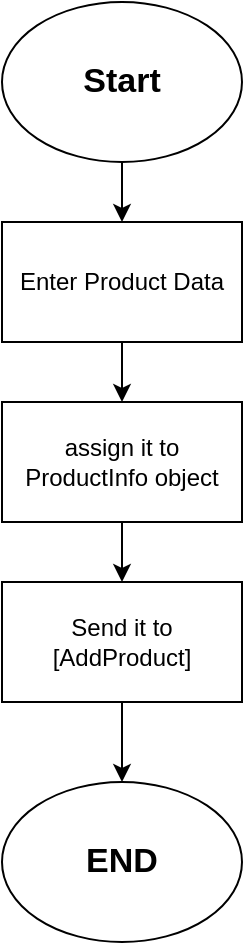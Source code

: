 <mxfile version="13.6.2" type="device"><diagram id="C5RBs43oDa-KdzZeNtuy" name="Page-1"><mxGraphModel dx="1024" dy="592" grid="1" gridSize="10" guides="1" tooltips="1" connect="1" arrows="1" fold="1" page="1" pageScale="1" pageWidth="827" pageHeight="1169" math="0" shadow="0"><root><mxCell id="WIyWlLk6GJQsqaUBKTNV-0"/><mxCell id="WIyWlLk6GJQsqaUBKTNV-1" parent="WIyWlLk6GJQsqaUBKTNV-0"/><mxCell id="TVGIMi66QxaRVSsEsGb_-2" value="" style="edgeStyle=orthogonalEdgeStyle;rounded=0;orthogonalLoop=1;jettySize=auto;html=1;" edge="1" parent="WIyWlLk6GJQsqaUBKTNV-1" source="TVGIMi66QxaRVSsEsGb_-0" target="TVGIMi66QxaRVSsEsGb_-1"><mxGeometry relative="1" as="geometry"/></mxCell><mxCell id="TVGIMi66QxaRVSsEsGb_-0" value="&lt;b&gt;&lt;font style=&quot;font-size: 17px&quot;&gt;Start&lt;/font&gt;&lt;/b&gt;" style="ellipse;whiteSpace=wrap;html=1;" vertex="1" parent="WIyWlLk6GJQsqaUBKTNV-1"><mxGeometry x="354" y="40" width="120" height="80" as="geometry"/></mxCell><mxCell id="TVGIMi66QxaRVSsEsGb_-4" value="" style="edgeStyle=orthogonalEdgeStyle;rounded=0;orthogonalLoop=1;jettySize=auto;html=1;" edge="1" parent="WIyWlLk6GJQsqaUBKTNV-1" source="TVGIMi66QxaRVSsEsGb_-1" target="TVGIMi66QxaRVSsEsGb_-3"><mxGeometry relative="1" as="geometry"/></mxCell><mxCell id="TVGIMi66QxaRVSsEsGb_-1" value="Enter Product Data" style="rounded=0;whiteSpace=wrap;html=1;" vertex="1" parent="WIyWlLk6GJQsqaUBKTNV-1"><mxGeometry x="354" y="150" width="120" height="60" as="geometry"/></mxCell><mxCell id="TVGIMi66QxaRVSsEsGb_-6" value="" style="edgeStyle=orthogonalEdgeStyle;rounded=0;orthogonalLoop=1;jettySize=auto;html=1;" edge="1" parent="WIyWlLk6GJQsqaUBKTNV-1" source="TVGIMi66QxaRVSsEsGb_-3" target="TVGIMi66QxaRVSsEsGb_-5"><mxGeometry relative="1" as="geometry"/></mxCell><mxCell id="TVGIMi66QxaRVSsEsGb_-3" value="assign it to ProductInfo object" style="rounded=0;whiteSpace=wrap;html=1;" vertex="1" parent="WIyWlLk6GJQsqaUBKTNV-1"><mxGeometry x="354" y="240" width="120" height="60" as="geometry"/></mxCell><mxCell id="TVGIMi66QxaRVSsEsGb_-8" value="" style="edgeStyle=orthogonalEdgeStyle;rounded=0;orthogonalLoop=1;jettySize=auto;html=1;" edge="1" parent="WIyWlLk6GJQsqaUBKTNV-1" source="TVGIMi66QxaRVSsEsGb_-5" target="TVGIMi66QxaRVSsEsGb_-7"><mxGeometry relative="1" as="geometry"/></mxCell><mxCell id="TVGIMi66QxaRVSsEsGb_-5" value="Send it to [AddProduct]" style="rounded=0;whiteSpace=wrap;html=1;" vertex="1" parent="WIyWlLk6GJQsqaUBKTNV-1"><mxGeometry x="354" y="330" width="120" height="60" as="geometry"/></mxCell><mxCell id="TVGIMi66QxaRVSsEsGb_-7" value="&lt;b&gt;&lt;font style=&quot;font-size: 17px&quot;&gt;END&lt;/font&gt;&lt;/b&gt;" style="ellipse;whiteSpace=wrap;html=1;" vertex="1" parent="WIyWlLk6GJQsqaUBKTNV-1"><mxGeometry x="354" y="430" width="120" height="80" as="geometry"/></mxCell></root></mxGraphModel></diagram></mxfile>